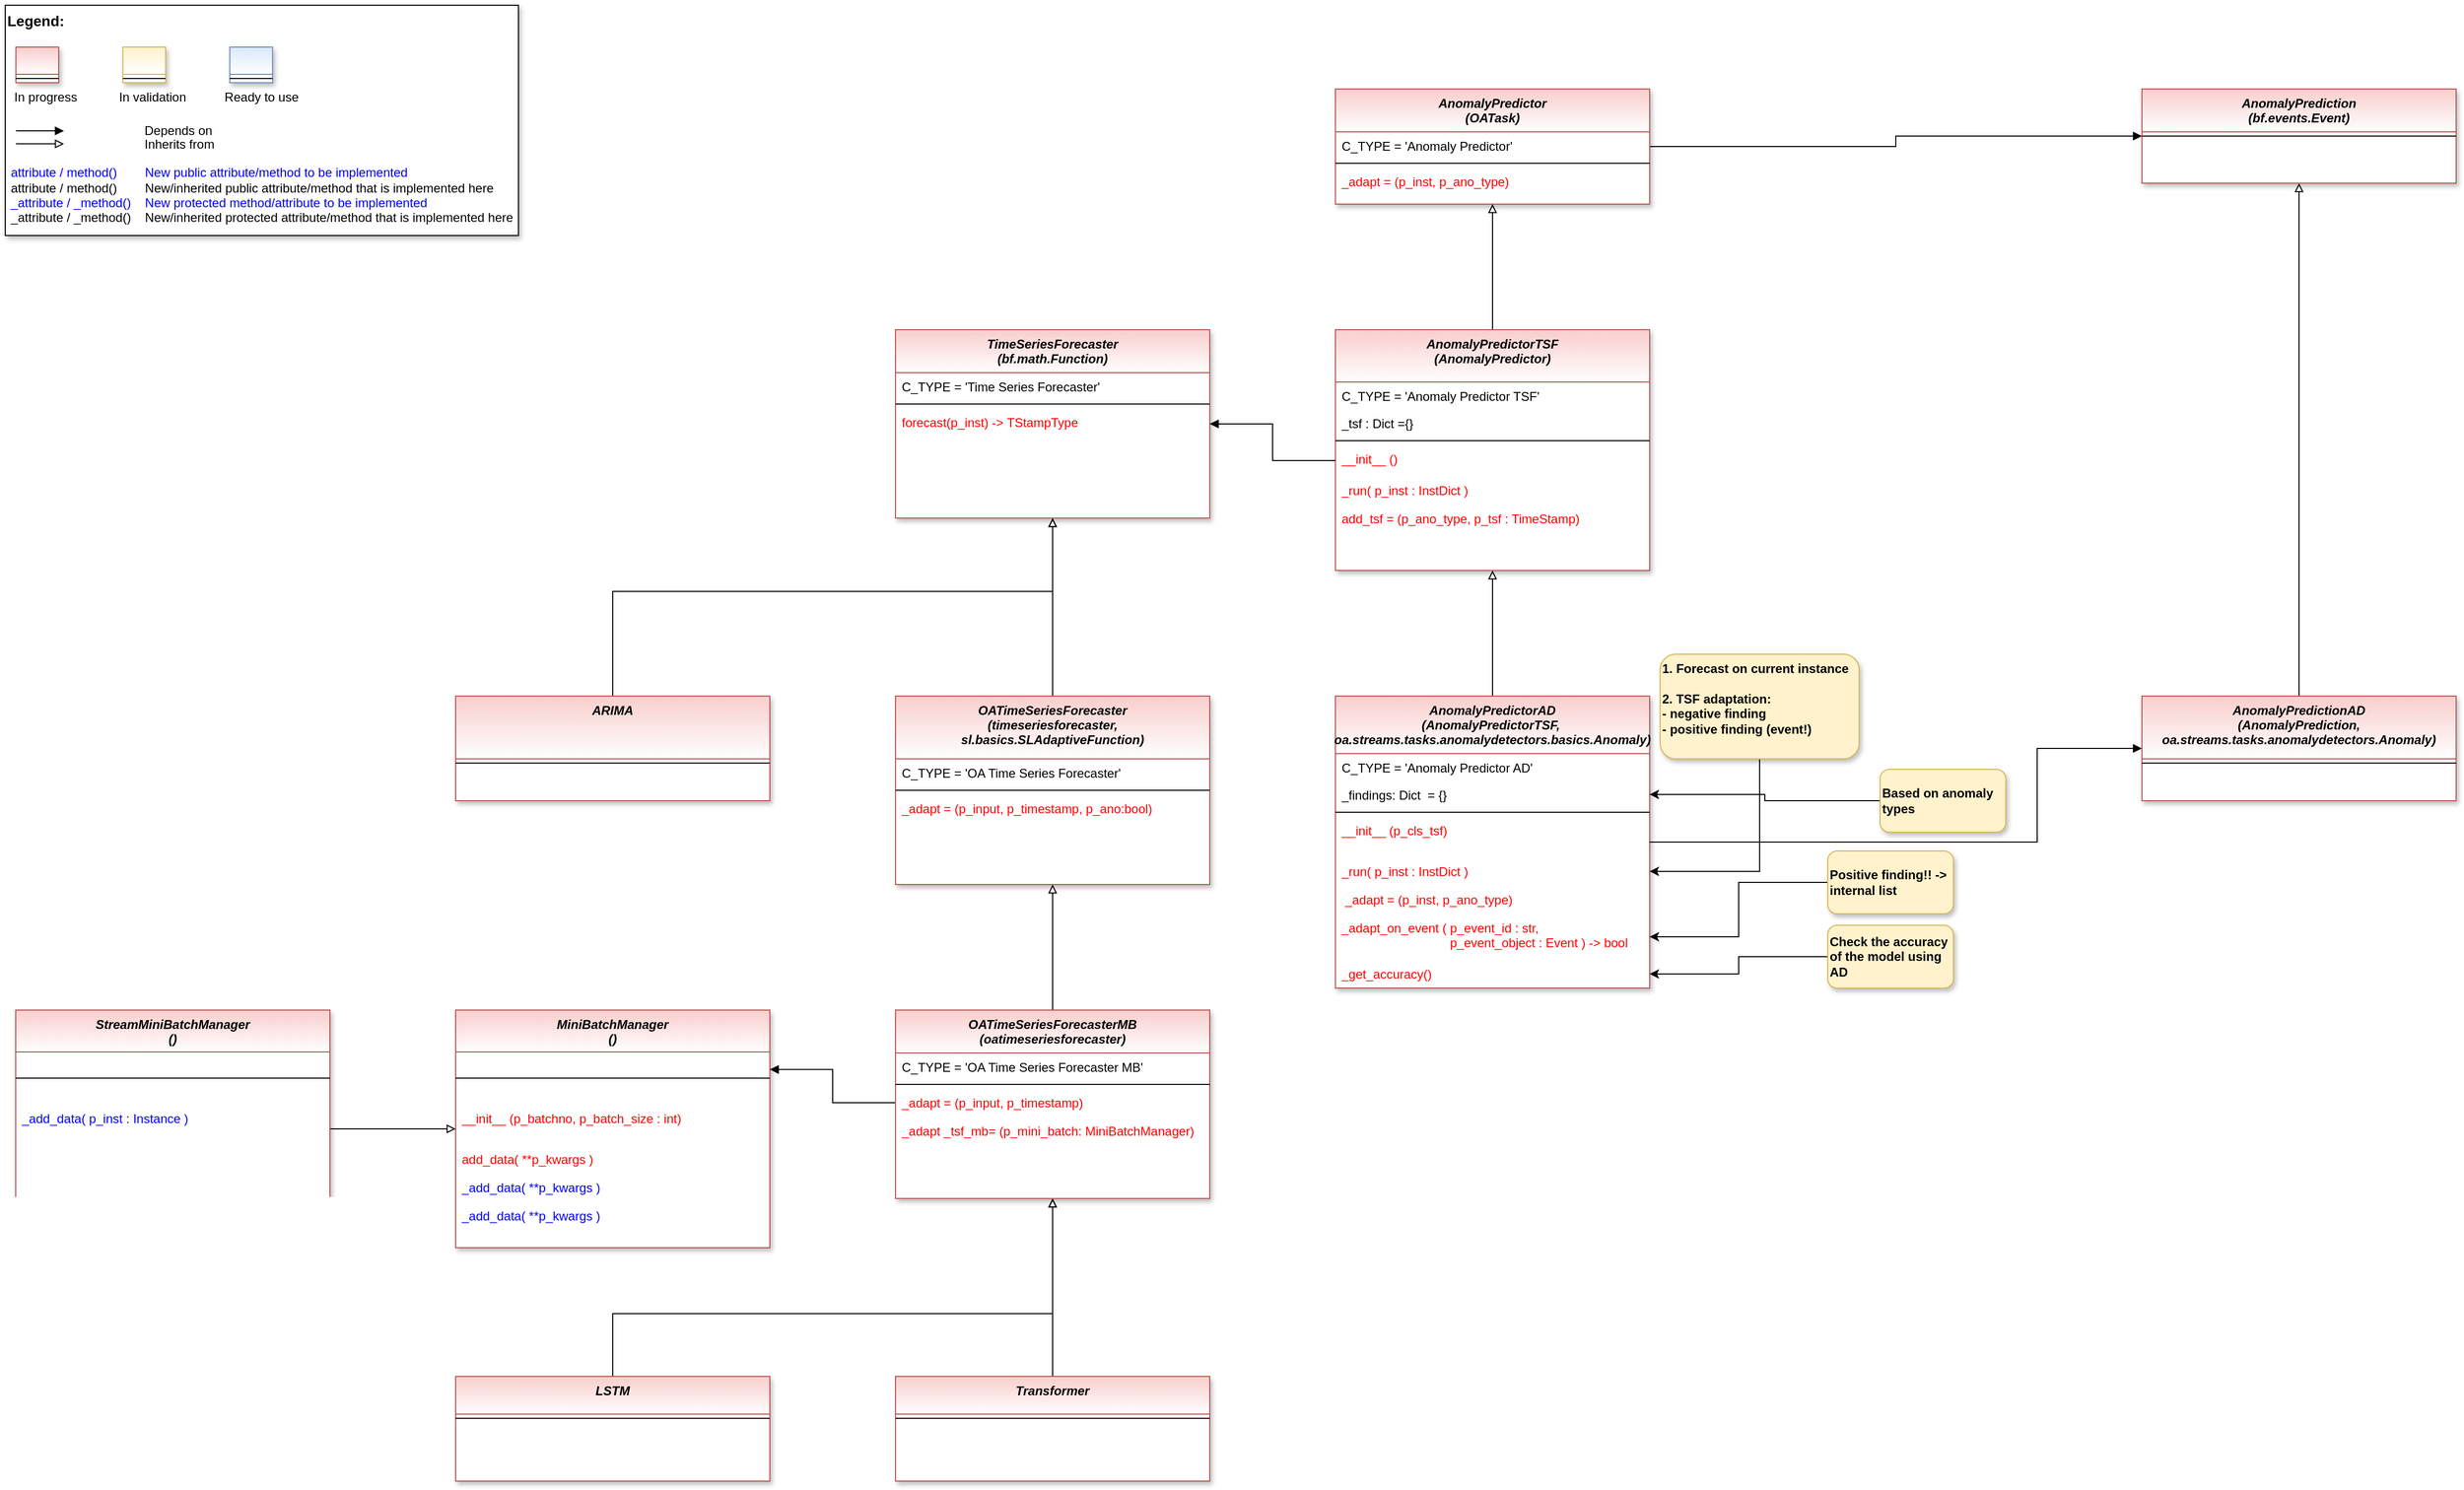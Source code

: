 <mxfile version="20.7.4" type="device" pages="2"><diagram id="C5RBs43oDa-KdzZeNtuy" name="Page-1"><mxGraphModel dx="3046" dy="1301" grid="1" gridSize="10" guides="1" tooltips="1" connect="1" arrows="1" fold="1" page="1" pageScale="1" pageWidth="2336" pageHeight="1654" math="0" shadow="0"><root><mxCell id="WIyWlLk6GJQsqaUBKTNV-0"/><mxCell id="WIyWlLk6GJQsqaUBKTNV-1" parent="WIyWlLk6GJQsqaUBKTNV-0"/><mxCell id="fcJVb3HREh7NScvAmxeq-0" value="" style="group" parent="WIyWlLk6GJQsqaUBKTNV-1" vertex="1" connectable="0"><mxGeometry x="40" y="40" width="490" height="220" as="geometry"/></mxCell><mxCell id="fcJVb3HREh7NScvAmxeq-1" value="&lt;font color=&quot;#000000&quot; size=&quot;1&quot;&gt;&lt;b style=&quot;font-size: 14px&quot;&gt;Legend:&lt;br&gt;&lt;/b&gt;&lt;/font&gt;&lt;br&gt;&lt;br&gt;&lt;br&gt;&lt;font color=&quot;#0000ff&quot; style=&quot;font-size: 6px&quot;&gt;&lt;br&gt;&lt;/font&gt;&lt;span style=&quot;color: rgb(0 , 0 , 0)&quot;&gt;&lt;font style=&quot;font-size: 4px&quot;&gt;&amp;nbsp; &amp;nbsp;&lt;/font&gt;&amp;nbsp;In progress&amp;nbsp; &amp;nbsp; &amp;nbsp; &amp;nbsp; &amp;nbsp; &amp;nbsp; In validation&amp;nbsp; &amp;nbsp; &amp;nbsp; &amp;nbsp; &amp;nbsp; &amp;nbsp;Ready to use&lt;/span&gt;&lt;font color=&quot;#000000&quot;&gt;&amp;nbsp;&lt;br&gt;&lt;/font&gt;&lt;font color=&quot;#0000ff&quot;&gt;&lt;br&gt;&lt;br&gt;&lt;br&gt;&lt;br&gt;&amp;nbsp;attribute / method()&amp;nbsp; &amp;nbsp; &amp;nbsp; &amp;nbsp; New public attribute/method to be implemented&lt;/font&gt;&lt;br&gt;&lt;font color=&quot;#000000&quot;&gt;&amp;nbsp;&lt;/font&gt;&lt;font color=&quot;#000000&quot;&gt;attribute / method()&lt;span&gt; &lt;/span&gt;&amp;nbsp; &amp;nbsp; &amp;nbsp; &amp;nbsp;New/inherited public attribute/method that is implemented here&lt;br&gt;&lt;/font&gt;&lt;font color=&quot;#0000ff&quot;&gt;&amp;nbsp;_attribute /&amp;nbsp;&lt;/font&gt;&lt;font color=&quot;#0000ff&quot;&gt;_method()&amp;nbsp; &amp;nbsp; New protected method/attribute to be implemented&lt;/font&gt;&lt;br&gt;&lt;font color=&quot;#000000&quot;&gt;&amp;nbsp;_attribute / _method()&amp;nbsp; &amp;nbsp; New/inherited protected attribute/method that is implemented here&lt;br&gt;&lt;/font&gt;&lt;font color=&quot;#000000&quot;&gt;&lt;br&gt;&lt;br&gt;&lt;br&gt;&lt;br&gt;&lt;br&gt;&lt;/font&gt;" style="text;html=1;align=left;verticalAlign=top;whiteSpace=wrap;rounded=0;fontColor=#006600;strokeColor=#000000;shadow=1;fillColor=#ffffff;" parent="fcJVb3HREh7NScvAmxeq-0" vertex="1"><mxGeometry width="490.0" height="220" as="geometry"/></mxCell><mxCell id="fcJVb3HREh7NScvAmxeq-2" value="Depends on" style="endArrow=block;html=1;labelPosition=right;verticalLabelPosition=middle;align=left;verticalAlign=middle;endFill=1;fontSize=12;" parent="fcJVb3HREh7NScvAmxeq-0" edge="1"><mxGeometry x="-1623.125" y="-2180" width="51.042" height="50" as="geometry"><mxPoint x="10.208" y="120.003" as="sourcePoint"/><mxPoint x="55.991" y="120.003" as="targetPoint"/><mxPoint x="98" as="offset"/><Array as="points"><mxPoint x="30.625" y="120"/></Array></mxGeometry></mxCell><mxCell id="fcJVb3HREh7NScvAmxeq-3" value="Inherits from" style="endArrow=block;html=1;labelPosition=right;verticalLabelPosition=middle;align=left;verticalAlign=middle;endFill=0;fontSize=12;" parent="fcJVb3HREh7NScvAmxeq-0" edge="1"><mxGeometry x="-1623.125" y="-2180" width="51.042" height="50" as="geometry"><mxPoint x="10.208" y="132.385" as="sourcePoint"/><mxPoint x="55.991" y="132.385" as="targetPoint"/><mxPoint x="98" y="1" as="offset"/></mxGeometry></mxCell><mxCell id="fcJVb3HREh7NScvAmxeq-4" value="" style="swimlane;fontStyle=3;align=center;verticalAlign=top;childLayout=stackLayout;horizontal=1;startSize=26;horizontalStack=0;resizeParent=1;resizeLast=0;collapsible=1;marginBottom=0;rounded=0;shadow=1;strokeWidth=1;fillColor=#f8cecc;strokeColor=#b85450;gradientColor=#ffffff;swimlaneFillColor=#ffffff;" parent="fcJVb3HREh7NScvAmxeq-0" vertex="1"><mxGeometry x="10.208" y="40" width="40.833" height="34" as="geometry"><mxRectangle x="230" y="140" width="160" height="26" as="alternateBounds"/></mxGeometry></mxCell><mxCell id="fcJVb3HREh7NScvAmxeq-5" value="" style="line;html=1;strokeWidth=1;align=left;verticalAlign=middle;spacingTop=-1;spacingLeft=3;spacingRight=3;rotatable=0;labelPosition=right;points=[];portConstraint=eastwest;" parent="fcJVb3HREh7NScvAmxeq-4" vertex="1"><mxGeometry y="26" width="40.833" height="8" as="geometry"/></mxCell><mxCell id="fcJVb3HREh7NScvAmxeq-6" value="" style="swimlane;fontStyle=3;align=center;verticalAlign=top;childLayout=stackLayout;horizontal=1;startSize=26;horizontalStack=0;resizeParent=1;resizeLast=0;collapsible=1;marginBottom=0;rounded=0;shadow=1;strokeWidth=1;fillColor=#fff2cc;strokeColor=#d6b656;gradientColor=#ffffff;swimlaneFillColor=#ffffff;" parent="fcJVb3HREh7NScvAmxeq-0" vertex="1"><mxGeometry x="112.292" y="40" width="40.833" height="34" as="geometry"><mxRectangle x="230" y="140" width="160" height="26" as="alternateBounds"/></mxGeometry></mxCell><mxCell id="fcJVb3HREh7NScvAmxeq-7" value="" style="line;html=1;strokeWidth=1;align=left;verticalAlign=middle;spacingTop=-1;spacingLeft=3;spacingRight=3;rotatable=0;labelPosition=right;points=[];portConstraint=eastwest;" parent="fcJVb3HREh7NScvAmxeq-6" vertex="1"><mxGeometry y="26" width="40.833" height="8" as="geometry"/></mxCell><mxCell id="fcJVb3HREh7NScvAmxeq-8" value="" style="swimlane;fontStyle=3;align=center;verticalAlign=top;childLayout=stackLayout;horizontal=1;startSize=26;horizontalStack=0;resizeParent=1;resizeLast=0;collapsible=1;marginBottom=0;rounded=0;shadow=1;strokeWidth=1;fillColor=#dae8fc;strokeColor=#6c8ebf;gradientColor=#ffffff;swimlaneFillColor=#ffffff;" parent="fcJVb3HREh7NScvAmxeq-0" vertex="1"><mxGeometry x="214.375" y="40" width="40.833" height="34" as="geometry"><mxRectangle x="230" y="140" width="160" height="26" as="alternateBounds"/></mxGeometry></mxCell><mxCell id="fcJVb3HREh7NScvAmxeq-9" value="" style="line;html=1;strokeWidth=1;align=left;verticalAlign=middle;spacingTop=-1;spacingLeft=3;spacingRight=3;rotatable=0;labelPosition=right;points=[];portConstraint=eastwest;" parent="fcJVb3HREh7NScvAmxeq-8" vertex="1"><mxGeometry y="26" width="40.833" height="8" as="geometry"/></mxCell><mxCell id="ZIUZndEpU7p4Lc49u67w-49" style="edgeStyle=orthogonalEdgeStyle;rounded=0;orthogonalLoop=1;jettySize=auto;html=1;endArrow=block;endFill=0;" parent="WIyWlLk6GJQsqaUBKTNV-1" source="4use4ZCXdNiZSNTW99xv-1" target="ZIUZndEpU7p4Lc49u67w-6" edge="1"><mxGeometry relative="1" as="geometry"><mxPoint x="1480" y="660" as="targetPoint"/></mxGeometry></mxCell><mxCell id="4use4ZCXdNiZSNTW99xv-1" value="AnomalyPredictorAD&#10;(AnomalyPredictorTSF, &#10;oa.streams.tasks.anomalydetectors.basics.Anomaly)" style="swimlane;fontStyle=3;align=center;verticalAlign=top;childLayout=stackLayout;horizontal=1;startSize=55;horizontalStack=0;resizeParent=1;resizeLast=0;collapsible=1;marginBottom=0;rounded=0;shadow=1;strokeWidth=1;fillColor=#f8cecc;strokeColor=#b85450;swimlaneFillColor=#ffffff;gradientColor=#FFFFFF;" parent="WIyWlLk6GJQsqaUBKTNV-1" vertex="1"><mxGeometry x="1310" y="700" width="300" height="279" as="geometry"><mxRectangle x="230" y="140" width="160" height="26" as="alternateBounds"/></mxGeometry></mxCell><mxCell id="4use4ZCXdNiZSNTW99xv-2" value="C_TYPE = 'Anomaly Predictor AD'" style="text;align=left;verticalAlign=top;spacingLeft=4;spacingRight=4;overflow=hidden;rotatable=0;points=[[0,0.5],[1,0.5]];portConstraint=eastwest;fontColor=default;" parent="4use4ZCXdNiZSNTW99xv-1" vertex="1"><mxGeometry y="55" width="300" height="26" as="geometry"/></mxCell><mxCell id="xslphndSr-Q95eJ27sOS-6" value="_findings: Dict  = {}" style="text;align=left;verticalAlign=top;spacingLeft=4;spacingRight=4;overflow=hidden;rotatable=0;points=[[0,0.5],[1,0.5]];portConstraint=eastwest;fontColor=#000000;" parent="4use4ZCXdNiZSNTW99xv-1" vertex="1"><mxGeometry y="81" width="300" height="26" as="geometry"/></mxCell><mxCell id="4use4ZCXdNiZSNTW99xv-5" value="" style="line;html=1;strokeWidth=1;align=left;verticalAlign=middle;spacingTop=-1;spacingLeft=3;spacingRight=3;rotatable=0;labelPosition=right;points=[];portConstraint=eastwest;" parent="4use4ZCXdNiZSNTW99xv-1" vertex="1"><mxGeometry y="107" width="300" height="8" as="geometry"/></mxCell><mxCell id="ZIUZndEpU7p4Lc49u67w-51" value="__init__ (p_cls_tsf) " style="text;align=left;verticalAlign=top;spacingLeft=4;spacingRight=4;overflow=hidden;rotatable=0;points=[[0,0.5],[1,0.5]];portConstraint=eastwest;fontColor=#FF0000;" parent="4use4ZCXdNiZSNTW99xv-1" vertex="1"><mxGeometry y="115" width="300" height="39" as="geometry"/></mxCell><mxCell id="BOuUsYwD5_aIinyp1u-E-7" value="_run( p_inst : InstDict )" style="text;align=left;verticalAlign=top;spacingLeft=4;spacingRight=4;overflow=hidden;rotatable=0;points=[[0,0.5],[1,0.5]];portConstraint=eastwest;fontColor=#FF0000;" parent="4use4ZCXdNiZSNTW99xv-1" vertex="1"><mxGeometry y="154" width="300" height="27" as="geometry"/></mxCell><mxCell id="awmaS68VuhmSgR-OvdHd-1" value=" _adapt = (p_inst, p_ano_type)" style="text;align=left;verticalAlign=top;spacingLeft=4;spacingRight=4;overflow=hidden;rotatable=0;points=[[0,0.5],[1,0.5]];portConstraint=eastwest;fontColor=#FF0000;" parent="4use4ZCXdNiZSNTW99xv-1" vertex="1"><mxGeometry y="181" width="300" height="27" as="geometry"/></mxCell><mxCell id="gMNO8MBthjWmqtpiZwQ6-6" value="_adapt_on_event ( p_event_id : str, &#10;                               p_event_object : Event ) -&gt; bool" style="text;align=left;verticalAlign=top;spacingLeft=4;spacingRight=4;overflow=hidden;rotatable=0;points=[[0,0.5],[1,0.5]];portConstraint=eastwest;fontColor=#FF0000;" parent="4use4ZCXdNiZSNTW99xv-1" vertex="1"><mxGeometry y="208" width="300" height="44" as="geometry"/></mxCell><mxCell id="awmaS68VuhmSgR-OvdHd-4" value="_get_accuracy() " style="text;align=left;verticalAlign=top;spacingLeft=4;spacingRight=4;overflow=hidden;rotatable=0;points=[[0,0.5],[1,0.5]];portConstraint=eastwest;fontColor=#FF0000;" parent="4use4ZCXdNiZSNTW99xv-1" vertex="1"><mxGeometry y="252" width="300" height="27" as="geometry"/></mxCell><mxCell id="gMNO8MBthjWmqtpiZwQ6-16" style="edgeStyle=orthogonalEdgeStyle;rounded=0;orthogonalLoop=1;jettySize=auto;html=1;endArrow=block;endFill=1;" parent="WIyWlLk6GJQsqaUBKTNV-1" source="4use4ZCXdNiZSNTW99xv-1" target="gMNO8MBthjWmqtpiZwQ6-13" edge="1"><mxGeometry relative="1" as="geometry"><Array as="points"><mxPoint x="1980" y="840"/><mxPoint x="1980" y="750"/></Array></mxGeometry></mxCell><mxCell id="gMNO8MBthjWmqtpiZwQ6-19" style="edgeStyle=orthogonalEdgeStyle;rounded=0;orthogonalLoop=1;jettySize=auto;html=1;endArrow=block;endFill=1;" parent="WIyWlLk6GJQsqaUBKTNV-1" source="gMNO8MBthjWmqtpiZwQ6-7" target="gMNO8MBthjWmqtpiZwQ6-17" edge="1"><mxGeometry relative="1" as="geometry"/></mxCell><mxCell id="gMNO8MBthjWmqtpiZwQ6-7" value="AnomalyPredictor&#10;(OATask)" style="swimlane;fontStyle=3;align=center;verticalAlign=top;childLayout=stackLayout;horizontal=1;startSize=41;horizontalStack=0;resizeParent=1;resizeLast=0;collapsible=1;marginBottom=0;rounded=0;shadow=1;strokeWidth=1;fillColor=#f8cecc;strokeColor=#b85450;swimlaneFillColor=#ffffff;gradientColor=#FFFFFF;" parent="WIyWlLk6GJQsqaUBKTNV-1" vertex="1"><mxGeometry x="1310" y="120" width="300" height="110" as="geometry"><mxRectangle x="230" y="140" width="160" height="26" as="alternateBounds"/></mxGeometry></mxCell><mxCell id="gMNO8MBthjWmqtpiZwQ6-8" value="C_TYPE = 'Anomaly Predictor'" style="text;align=left;verticalAlign=top;spacingLeft=4;spacingRight=4;overflow=hidden;rotatable=0;points=[[0,0.5],[1,0.5]];portConstraint=eastwest;fontColor=default;" parent="gMNO8MBthjWmqtpiZwQ6-7" vertex="1"><mxGeometry y="41" width="300" height="26" as="geometry"/></mxCell><mxCell id="gMNO8MBthjWmqtpiZwQ6-9" value="" style="line;html=1;strokeWidth=1;align=left;verticalAlign=middle;spacingTop=-1;spacingLeft=3;spacingRight=3;rotatable=0;labelPosition=right;points=[];portConstraint=eastwest;" parent="gMNO8MBthjWmqtpiZwQ6-7" vertex="1"><mxGeometry y="67" width="300" height="8" as="geometry"/></mxCell><mxCell id="awmaS68VuhmSgR-OvdHd-2" value="_adapt = (p_inst, p_ano_type)" style="text;align=left;verticalAlign=top;spacingLeft=4;spacingRight=4;overflow=hidden;rotatable=0;points=[[0,0.5],[1,0.5]];portConstraint=eastwest;fontColor=#FF0000;" parent="gMNO8MBthjWmqtpiZwQ6-7" vertex="1"><mxGeometry y="75" width="300" height="27" as="geometry"/></mxCell><mxCell id="qCmfXoBz5xTRKN7_O9pA-1" style="edgeStyle=orthogonalEdgeStyle;rounded=0;orthogonalLoop=1;jettySize=auto;html=1;endArrow=block;endFill=0;" edge="1" parent="WIyWlLk6GJQsqaUBKTNV-1" source="gMNO8MBthjWmqtpiZwQ6-13" target="gMNO8MBthjWmqtpiZwQ6-17"><mxGeometry relative="1" as="geometry"/></mxCell><mxCell id="gMNO8MBthjWmqtpiZwQ6-13" value="AnomalyPredictionAD&#10;(AnomalyPrediction,&#10;oa.streams.tasks.anomalydetectors.Anomaly)" style="swimlane;fontStyle=3;align=center;verticalAlign=top;childLayout=stackLayout;horizontal=1;startSize=60;horizontalStack=0;resizeParent=1;resizeLast=0;collapsible=1;marginBottom=0;rounded=0;shadow=1;strokeWidth=1;fillColor=#f8cecc;strokeColor=#b85450;swimlaneFillColor=#ffffff;gradientColor=#FFFFFF;" parent="WIyWlLk6GJQsqaUBKTNV-1" vertex="1"><mxGeometry x="2080" y="700" width="300" height="100" as="geometry"><mxRectangle x="230" y="140" width="160" height="26" as="alternateBounds"/></mxGeometry></mxCell><mxCell id="gMNO8MBthjWmqtpiZwQ6-15" value="" style="line;html=1;strokeWidth=1;align=left;verticalAlign=middle;spacingTop=-1;spacingLeft=3;spacingRight=3;rotatable=0;labelPosition=right;points=[];portConstraint=eastwest;" parent="gMNO8MBthjWmqtpiZwQ6-13" vertex="1"><mxGeometry y="60" width="300" height="8" as="geometry"/></mxCell><mxCell id="gMNO8MBthjWmqtpiZwQ6-17" value="AnomalyPrediction&#10;(bf.events.Event)" style="swimlane;fontStyle=3;align=center;verticalAlign=top;childLayout=stackLayout;horizontal=1;startSize=41;horizontalStack=0;resizeParent=1;resizeLast=0;collapsible=1;marginBottom=0;rounded=0;shadow=1;strokeWidth=1;fillColor=#f8cecc;strokeColor=#b85450;swimlaneFillColor=#ffffff;gradientColor=#FFFFFF;" parent="WIyWlLk6GJQsqaUBKTNV-1" vertex="1"><mxGeometry x="2080" y="120" width="300" height="90" as="geometry"><mxRectangle x="230" y="140" width="160" height="26" as="alternateBounds"/></mxGeometry></mxCell><mxCell id="gMNO8MBthjWmqtpiZwQ6-18" value="" style="line;html=1;strokeWidth=1;align=left;verticalAlign=middle;spacingTop=-1;spacingLeft=3;spacingRight=3;rotatable=0;labelPosition=right;points=[];portConstraint=eastwest;" parent="gMNO8MBthjWmqtpiZwQ6-17" vertex="1"><mxGeometry y="41" width="300" height="8" as="geometry"/></mxCell><mxCell id="ZIUZndEpU7p4Lc49u67w-43" style="edgeStyle=orthogonalEdgeStyle;rounded=0;orthogonalLoop=1;jettySize=auto;html=1;entryX=0.5;entryY=1;entryDx=0;entryDy=0;endArrow=block;endFill=0;" parent="WIyWlLk6GJQsqaUBKTNV-1" source="RKUEfMr0BAa6l8_xxbKX-1" target="ZIUZndEpU7p4Lc49u67w-33" edge="1"><mxGeometry relative="1" as="geometry"><Array as="points"><mxPoint x="620" y="1290"/><mxPoint x="1040" y="1290"/></Array></mxGeometry></mxCell><mxCell id="RKUEfMr0BAa6l8_xxbKX-1" value="LSTM" style="swimlane;fontStyle=3;align=center;verticalAlign=top;childLayout=stackLayout;horizontal=1;startSize=36;horizontalStack=0;resizeParent=1;resizeLast=0;collapsible=1;marginBottom=0;rounded=0;shadow=1;strokeWidth=1;fillColor=#f8cecc;strokeColor=#b85450;swimlaneFillColor=#ffffff;gradientColor=#FFFFFF;" parent="WIyWlLk6GJQsqaUBKTNV-1" vertex="1"><mxGeometry x="470" y="1350" width="300" height="100" as="geometry"><mxRectangle x="230" y="140" width="160" height="26" as="alternateBounds"/></mxGeometry></mxCell><mxCell id="RKUEfMr0BAa6l8_xxbKX-2" value="" style="line;html=1;strokeWidth=1;align=left;verticalAlign=middle;spacingTop=-1;spacingLeft=3;spacingRight=3;rotatable=0;labelPosition=right;points=[];portConstraint=eastwest;" parent="RKUEfMr0BAa6l8_xxbKX-1" vertex="1"><mxGeometry y="36" width="300" height="8" as="geometry"/></mxCell><mxCell id="qCmfXoBz5xTRKN7_O9pA-0" style="edgeStyle=orthogonalEdgeStyle;rounded=0;orthogonalLoop=1;jettySize=auto;html=1;endArrow=block;endFill=0;" edge="1" parent="WIyWlLk6GJQsqaUBKTNV-1" source="RKUEfMr0BAa6l8_xxbKX-3" target="ZIUZndEpU7p4Lc49u67w-33"><mxGeometry relative="1" as="geometry"/></mxCell><mxCell id="RKUEfMr0BAa6l8_xxbKX-3" value="Transformer" style="swimlane;fontStyle=3;align=center;verticalAlign=top;childLayout=stackLayout;horizontal=1;startSize=36;horizontalStack=0;resizeParent=1;resizeLast=0;collapsible=1;marginBottom=0;rounded=0;shadow=1;strokeWidth=1;fillColor=#f8cecc;strokeColor=#b85450;swimlaneFillColor=#ffffff;gradientColor=#FFFFFF;" parent="WIyWlLk6GJQsqaUBKTNV-1" vertex="1"><mxGeometry x="890" y="1350" width="300" height="100" as="geometry"><mxRectangle x="230" y="140" width="160" height="26" as="alternateBounds"/></mxGeometry></mxCell><mxCell id="RKUEfMr0BAa6l8_xxbKX-4" value="" style="line;html=1;strokeWidth=1;align=left;verticalAlign=middle;spacingTop=-1;spacingLeft=3;spacingRight=3;rotatable=0;labelPosition=right;points=[];portConstraint=eastwest;" parent="RKUEfMr0BAa6l8_xxbKX-3" vertex="1"><mxGeometry y="36" width="300" height="8" as="geometry"/></mxCell><mxCell id="ZIUZndEpU7p4Lc49u67w-1" value="MiniBatchManager&#10;()" style="swimlane;fontStyle=3;align=center;verticalAlign=top;childLayout=stackLayout;horizontal=1;startSize=40;horizontalStack=0;resizeParent=1;resizeLast=0;collapsible=1;marginBottom=0;rounded=0;shadow=1;strokeWidth=1;fillColor=#f8cecc;strokeColor=#b85450;swimlaneFillColor=#ffffff;gradientColor=#FFFFFF;" parent="WIyWlLk6GJQsqaUBKTNV-1" vertex="1"><mxGeometry x="470" y="1000" width="300" height="227" as="geometry"><mxRectangle x="230" y="140" width="160" height="26" as="alternateBounds"/></mxGeometry></mxCell><mxCell id="ZIUZndEpU7p4Lc49u67w-2" value="" style="line;html=1;strokeWidth=1;align=left;verticalAlign=middle;spacingTop=-1;spacingLeft=3;spacingRight=3;rotatable=0;labelPosition=right;points=[];portConstraint=eastwest;" parent="ZIUZndEpU7p4Lc49u67w-1" vertex="1"><mxGeometry y="40" width="300" height="50" as="geometry"/></mxCell><mxCell id="BOuUsYwD5_aIinyp1u-E-0" value="__init__ (p_batchno, p_batch_size : int) " style="text;align=left;verticalAlign=top;spacingLeft=4;spacingRight=4;overflow=hidden;rotatable=0;points=[[0,0.5],[1,0.5]];portConstraint=eastwest;fontColor=#FF0000;" parent="ZIUZndEpU7p4Lc49u67w-1" vertex="1"><mxGeometry y="90" width="300" height="39" as="geometry"/></mxCell><mxCell id="BOuUsYwD5_aIinyp1u-E-1" value="add_data( **p_kwargs )" style="text;align=left;verticalAlign=top;spacingLeft=4;spacingRight=4;overflow=hidden;rotatable=0;points=[[0,0.5],[1,0.5]];portConstraint=eastwest;fontColor=#FF0000;" parent="ZIUZndEpU7p4Lc49u67w-1" vertex="1"><mxGeometry y="129" width="300" height="27" as="geometry"/></mxCell><mxCell id="BOuUsYwD5_aIinyp1u-E-9" value="_add_data( **p_kwargs )" style="text;align=left;verticalAlign=top;spacingLeft=4;spacingRight=4;overflow=hidden;rotatable=0;points=[[0,0.5],[1,0.5]];portConstraint=eastwest;fontColor=#0000FF;" parent="ZIUZndEpU7p4Lc49u67w-1" vertex="1"><mxGeometry y="156" width="300" height="27" as="geometry"/></mxCell><mxCell id="2P2Lj8wYFrhvuFpq3JCm-0" value="_add_data( **p_kwargs )" style="text;align=left;verticalAlign=top;spacingLeft=4;spacingRight=4;overflow=hidden;rotatable=0;points=[[0,0.5],[1,0.5]];portConstraint=eastwest;fontColor=#0000FF;" parent="ZIUZndEpU7p4Lc49u67w-1" vertex="1"><mxGeometry y="183" width="300" height="27" as="geometry"/></mxCell><mxCell id="ZIUZndEpU7p4Lc49u67w-31" style="edgeStyle=orthogonalEdgeStyle;rounded=0;orthogonalLoop=1;jettySize=auto;html=1;exitX=0.5;exitY=0;exitDx=0;exitDy=0;endArrow=block;endFill=0;" parent="WIyWlLk6GJQsqaUBKTNV-1" source="ZIUZndEpU7p4Lc49u67w-6" target="gMNO8MBthjWmqtpiZwQ6-7" edge="1"><mxGeometry relative="1" as="geometry"/></mxCell><mxCell id="ZIUZndEpU7p4Lc49u67w-6" value="AnomalyPredictorTSF&#10;(AnomalyPredictor)" style="swimlane;fontStyle=3;align=center;verticalAlign=top;childLayout=stackLayout;horizontal=1;startSize=50;horizontalStack=0;resizeParent=1;resizeLast=0;collapsible=1;marginBottom=0;rounded=0;shadow=1;strokeWidth=1;fillColor=#f8cecc;strokeColor=#b85450;swimlaneFillColor=#ffffff;gradientColor=#FFFFFF;" parent="WIyWlLk6GJQsqaUBKTNV-1" vertex="1"><mxGeometry x="1310" y="350" width="300" height="230" as="geometry"><mxRectangle x="230" y="140" width="160" height="26" as="alternateBounds"/></mxGeometry></mxCell><mxCell id="BOuUsYwD5_aIinyp1u-E-3" value="C_TYPE = 'Anomaly Predictor TSF'" style="text;align=left;verticalAlign=top;spacingLeft=4;spacingRight=4;overflow=hidden;rotatable=0;points=[[0,0.5],[1,0.5]];portConstraint=eastwest;fontColor=default;" parent="ZIUZndEpU7p4Lc49u67w-6" vertex="1"><mxGeometry y="50" width="300" height="26" as="geometry"/></mxCell><mxCell id="ZIUZndEpU7p4Lc49u67w-7" value="_tsf : Dict ={}" style="text;align=left;verticalAlign=top;spacingLeft=4;spacingRight=4;overflow=hidden;rotatable=0;points=[[0,0.5],[1,0.5]];portConstraint=eastwest;fontColor=default;" parent="ZIUZndEpU7p4Lc49u67w-6" vertex="1"><mxGeometry y="76" width="300" height="26" as="geometry"/></mxCell><mxCell id="ZIUZndEpU7p4Lc49u67w-8" value="" style="line;html=1;strokeWidth=1;align=left;verticalAlign=middle;spacingTop=-1;spacingLeft=3;spacingRight=3;rotatable=0;labelPosition=right;points=[];portConstraint=eastwest;" parent="ZIUZndEpU7p4Lc49u67w-6" vertex="1"><mxGeometry y="102" width="300" height="8" as="geometry"/></mxCell><mxCell id="ZIUZndEpU7p4Lc49u67w-16" value="__init__ () " style="text;align=left;verticalAlign=top;spacingLeft=4;spacingRight=4;overflow=hidden;rotatable=0;points=[[0,0.5],[1,0.5]];portConstraint=eastwest;fontColor=#FF0000;" parent="ZIUZndEpU7p4Lc49u67w-6" vertex="1"><mxGeometry y="110" width="300" height="30" as="geometry"/></mxCell><mxCell id="xslphndSr-Q95eJ27sOS-8" value="_run( p_inst : InstDict )" style="text;align=left;verticalAlign=top;spacingLeft=4;spacingRight=4;overflow=hidden;rotatable=0;points=[[0,0.5],[1,0.5]];portConstraint=eastwest;fontColor=#FF0000;" parent="ZIUZndEpU7p4Lc49u67w-6" vertex="1"><mxGeometry y="140" width="300" height="27" as="geometry"/></mxCell><mxCell id="xslphndSr-Q95eJ27sOS-7" value="add_tsf = (p_ano_type, p_tsf : TimeStamp) " style="text;align=left;verticalAlign=top;spacingLeft=4;spacingRight=4;overflow=hidden;rotatable=0;points=[[0,0.5],[1,0.5]];portConstraint=eastwest;fontColor=#FF0000;" parent="ZIUZndEpU7p4Lc49u67w-6" vertex="1"><mxGeometry y="167" width="300" height="27" as="geometry"/></mxCell><mxCell id="ZIUZndEpU7p4Lc49u67w-17" value="TimeSeriesForecaster&#10;(bf.math.Function)" style="swimlane;fontStyle=3;align=center;verticalAlign=top;childLayout=stackLayout;horizontal=1;startSize=41;horizontalStack=0;resizeParent=1;resizeLast=0;collapsible=1;marginBottom=0;rounded=0;shadow=1;strokeWidth=1;fillColor=#f8cecc;strokeColor=#b85450;swimlaneFillColor=#ffffff;gradientColor=#FFFFFF;" parent="WIyWlLk6GJQsqaUBKTNV-1" vertex="1"><mxGeometry x="890" y="350" width="300" height="180" as="geometry"><mxRectangle x="230" y="140" width="160" height="26" as="alternateBounds"/></mxGeometry></mxCell><mxCell id="ZIUZndEpU7p4Lc49u67w-18" value="C_TYPE = 'Time Series Forecaster'" style="text;align=left;verticalAlign=top;spacingLeft=4;spacingRight=4;overflow=hidden;rotatable=0;points=[[0,0.5],[1,0.5]];portConstraint=eastwest;fontColor=default;" parent="ZIUZndEpU7p4Lc49u67w-17" vertex="1"><mxGeometry y="41" width="300" height="26" as="geometry"/></mxCell><mxCell id="ZIUZndEpU7p4Lc49u67w-19" value="" style="line;html=1;strokeWidth=1;align=left;verticalAlign=middle;spacingTop=-1;spacingLeft=3;spacingRight=3;rotatable=0;labelPosition=right;points=[];portConstraint=eastwest;" parent="ZIUZndEpU7p4Lc49u67w-17" vertex="1"><mxGeometry y="67" width="300" height="8" as="geometry"/></mxCell><mxCell id="awmaS68VuhmSgR-OvdHd-3" value="forecast(p_inst) -&gt; TStampType" style="text;align=left;verticalAlign=top;spacingLeft=4;spacingRight=4;overflow=hidden;rotatable=0;points=[[0,0.5],[1,0.5]];portConstraint=eastwest;fontColor=#FF0000;" parent="ZIUZndEpU7p4Lc49u67w-17" vertex="1"><mxGeometry y="75" width="300" height="27" as="geometry"/></mxCell><mxCell id="ZIUZndEpU7p4Lc49u67w-27" style="edgeStyle=orthogonalEdgeStyle;rounded=0;orthogonalLoop=1;jettySize=auto;html=1;entryX=0.5;entryY=1;entryDx=0;entryDy=0;endArrow=block;endFill=0;" parent="WIyWlLk6GJQsqaUBKTNV-1" source="ZIUZndEpU7p4Lc49u67w-23" target="ZIUZndEpU7p4Lc49u67w-17" edge="1"><mxGeometry relative="1" as="geometry"/></mxCell><mxCell id="ZIUZndEpU7p4Lc49u67w-23" value="OATimeSeriesForecaster&#10;(timeseriesforecaster,&#10;sl.basics.SLAdaptiveFunction)" style="swimlane;fontStyle=3;align=center;verticalAlign=top;childLayout=stackLayout;horizontal=1;startSize=60;horizontalStack=0;resizeParent=1;resizeLast=0;collapsible=1;marginBottom=0;rounded=0;shadow=1;strokeWidth=1;fillColor=#f8cecc;strokeColor=#b85450;swimlaneFillColor=#ffffff;gradientColor=#FFFFFF;" parent="WIyWlLk6GJQsqaUBKTNV-1" vertex="1"><mxGeometry x="890" y="700" width="300" height="180" as="geometry"><mxRectangle x="230" y="140" width="160" height="26" as="alternateBounds"/></mxGeometry></mxCell><mxCell id="ZIUZndEpU7p4Lc49u67w-24" value="C_TYPE = 'OA Time Series Forecaster'" style="text;align=left;verticalAlign=top;spacingLeft=4;spacingRight=4;overflow=hidden;rotatable=0;points=[[0,0.5],[1,0.5]];portConstraint=eastwest;fontColor=default;" parent="ZIUZndEpU7p4Lc49u67w-23" vertex="1"><mxGeometry y="60" width="300" height="26" as="geometry"/></mxCell><mxCell id="ZIUZndEpU7p4Lc49u67w-25" value="" style="line;html=1;strokeWidth=1;align=left;verticalAlign=middle;spacingTop=-1;spacingLeft=3;spacingRight=3;rotatable=0;labelPosition=right;points=[];portConstraint=eastwest;" parent="ZIUZndEpU7p4Lc49u67w-23" vertex="1"><mxGeometry y="86" width="300" height="8" as="geometry"/></mxCell><mxCell id="bgcYZUb2sDq4OZPgzW3A-0" value="_adapt = (p_input, p_timestamp, p_ano:bool)" style="text;align=left;verticalAlign=top;spacingLeft=4;spacingRight=4;overflow=hidden;rotatable=0;points=[[0,0.5],[1,0.5]];portConstraint=eastwest;fontColor=#FF0000;" parent="ZIUZndEpU7p4Lc49u67w-23" vertex="1"><mxGeometry y="94" width="300" height="27" as="geometry"/></mxCell><mxCell id="ZIUZndEpU7p4Lc49u67w-29" style="edgeStyle=orthogonalEdgeStyle;rounded=0;orthogonalLoop=1;jettySize=auto;html=1;entryX=1;entryY=0.5;entryDx=0;entryDy=0;endArrow=block;endFill=1;" parent="WIyWlLk6GJQsqaUBKTNV-1" source="ZIUZndEpU7p4Lc49u67w-16" target="ZIUZndEpU7p4Lc49u67w-17" edge="1"><mxGeometry relative="1" as="geometry"/></mxCell><mxCell id="ZIUZndEpU7p4Lc49u67w-37" style="edgeStyle=orthogonalEdgeStyle;rounded=0;orthogonalLoop=1;jettySize=auto;html=1;entryX=0.5;entryY=1;entryDx=0;entryDy=0;endArrow=block;endFill=0;" parent="WIyWlLk6GJQsqaUBKTNV-1" source="ZIUZndEpU7p4Lc49u67w-33" target="ZIUZndEpU7p4Lc49u67w-23" edge="1"><mxGeometry relative="1" as="geometry"/></mxCell><mxCell id="ZIUZndEpU7p4Lc49u67w-38" style="edgeStyle=orthogonalEdgeStyle;rounded=0;orthogonalLoop=1;jettySize=auto;html=1;exitX=0;exitY=0.5;exitDx=0;exitDy=0;entryX=1;entryY=0.25;entryDx=0;entryDy=0;endArrow=block;endFill=1;" parent="WIyWlLk6GJQsqaUBKTNV-1" source="bgcYZUb2sDq4OZPgzW3A-1" target="ZIUZndEpU7p4Lc49u67w-1" edge="1"><mxGeometry relative="1" as="geometry"/></mxCell><mxCell id="ZIUZndEpU7p4Lc49u67w-33" value="OATimeSeriesForecasterMB&#10;(oatimeseriesforecaster)" style="swimlane;fontStyle=3;align=center;verticalAlign=top;childLayout=stackLayout;horizontal=1;startSize=41;horizontalStack=0;resizeParent=1;resizeLast=0;collapsible=1;marginBottom=0;rounded=0;shadow=1;strokeWidth=1;fillColor=#f8cecc;strokeColor=#b85450;swimlaneFillColor=#ffffff;gradientColor=#FFFFFF;" parent="WIyWlLk6GJQsqaUBKTNV-1" vertex="1"><mxGeometry x="890" y="1000" width="300" height="180" as="geometry"><mxRectangle x="230" y="140" width="160" height="26" as="alternateBounds"/></mxGeometry></mxCell><mxCell id="ZIUZndEpU7p4Lc49u67w-34" value="C_TYPE = 'OA Time Series Forecaster MB'" style="text;align=left;verticalAlign=top;spacingLeft=4;spacingRight=4;overflow=hidden;rotatable=0;points=[[0,0.5],[1,0.5]];portConstraint=eastwest;fontColor=default;" parent="ZIUZndEpU7p4Lc49u67w-33" vertex="1"><mxGeometry y="41" width="300" height="26" as="geometry"/></mxCell><mxCell id="ZIUZndEpU7p4Lc49u67w-35" value="" style="line;html=1;strokeWidth=1;align=left;verticalAlign=middle;spacingTop=-1;spacingLeft=3;spacingRight=3;rotatable=0;labelPosition=right;points=[];portConstraint=eastwest;" parent="ZIUZndEpU7p4Lc49u67w-33" vertex="1"><mxGeometry y="67" width="300" height="8" as="geometry"/></mxCell><mxCell id="bgcYZUb2sDq4OZPgzW3A-1" value="_adapt = (p_input, p_timestamp)" style="text;align=left;verticalAlign=top;spacingLeft=4;spacingRight=4;overflow=hidden;rotatable=0;points=[[0,0.5],[1,0.5]];portConstraint=eastwest;fontColor=#FF0000;" parent="ZIUZndEpU7p4Lc49u67w-33" vertex="1"><mxGeometry y="75" width="300" height="27" as="geometry"/></mxCell><mxCell id="bgcYZUb2sDq4OZPgzW3A-2" value="_adapt _tsf_mb= (p_mini_batch: MiniBatchManager)" style="text;align=left;verticalAlign=top;spacingLeft=4;spacingRight=4;overflow=hidden;rotatable=0;points=[[0,0.5],[1,0.5]];portConstraint=eastwest;fontColor=#FF0000;" parent="ZIUZndEpU7p4Lc49u67w-33" vertex="1"><mxGeometry y="102" width="300" height="27" as="geometry"/></mxCell><mxCell id="ZIUZndEpU7p4Lc49u67w-46" style="edgeStyle=orthogonalEdgeStyle;rounded=0;orthogonalLoop=1;jettySize=auto;html=1;entryX=0.5;entryY=1;entryDx=0;entryDy=0;endArrow=block;endFill=0;" parent="WIyWlLk6GJQsqaUBKTNV-1" source="ZIUZndEpU7p4Lc49u67w-44" target="ZIUZndEpU7p4Lc49u67w-17" edge="1"><mxGeometry relative="1" as="geometry"><Array as="points"><mxPoint x="620" y="600"/><mxPoint x="1040" y="600"/></Array></mxGeometry></mxCell><mxCell id="ZIUZndEpU7p4Lc49u67w-44" value="ARIMA" style="swimlane;fontStyle=3;align=center;verticalAlign=top;childLayout=stackLayout;horizontal=1;startSize=60;horizontalStack=0;resizeParent=1;resizeLast=0;collapsible=1;marginBottom=0;rounded=0;shadow=1;strokeWidth=1;fillColor=#f8cecc;strokeColor=#b85450;swimlaneFillColor=#ffffff;gradientColor=#FFFFFF;" parent="WIyWlLk6GJQsqaUBKTNV-1" vertex="1"><mxGeometry x="470" y="700" width="300" height="100" as="geometry"><mxRectangle x="230" y="140" width="160" height="26" as="alternateBounds"/></mxGeometry></mxCell><mxCell id="ZIUZndEpU7p4Lc49u67w-45" value="" style="line;html=1;strokeWidth=1;align=left;verticalAlign=middle;spacingTop=-1;spacingLeft=3;spacingRight=3;rotatable=0;labelPosition=right;points=[];portConstraint=eastwest;" parent="ZIUZndEpU7p4Lc49u67w-44" vertex="1"><mxGeometry y="60" width="300" height="8" as="geometry"/></mxCell><mxCell id="BOuUsYwD5_aIinyp1u-E-8" style="edgeStyle=orthogonalEdgeStyle;rounded=0;orthogonalLoop=1;jettySize=auto;html=1;" parent="WIyWlLk6GJQsqaUBKTNV-1" source="BOuUsYwD5_aIinyp1u-E-4" target="BOuUsYwD5_aIinyp1u-E-7" edge="1"><mxGeometry relative="1" as="geometry"/></mxCell><mxCell id="BOuUsYwD5_aIinyp1u-E-4" value="1. Forecast on current instance&lt;div&gt;&lt;br&gt;&lt;/div&gt;&lt;div&gt;2. TSF adaptation:&lt;/div&gt;&lt;div&gt;- negative finding&lt;/div&gt;&lt;div&gt;- positive finding (event!)&lt;/div&gt;" style="rounded=1;whiteSpace=wrap;html=1;fillColor=#fff2cc;strokeColor=#d6b656;shadow=1;fontStyle=1;align=left;verticalAlign=top;" parent="WIyWlLk6GJQsqaUBKTNV-1" vertex="1"><mxGeometry x="1620" y="660" width="190" height="100" as="geometry"/></mxCell><mxCell id="BOuUsYwD5_aIinyp1u-E-6" style="edgeStyle=orthogonalEdgeStyle;rounded=0;orthogonalLoop=1;jettySize=auto;html=1;" parent="WIyWlLk6GJQsqaUBKTNV-1" source="BOuUsYwD5_aIinyp1u-E-5" target="gMNO8MBthjWmqtpiZwQ6-6" edge="1"><mxGeometry relative="1" as="geometry"/></mxCell><mxCell id="BOuUsYwD5_aIinyp1u-E-5" value="Positive finding!! -&amp;gt; internal list" style="rounded=1;whiteSpace=wrap;html=1;fillColor=#fff2cc;strokeColor=#d6b656;shadow=1;fontStyle=1;align=left;" parent="WIyWlLk6GJQsqaUBKTNV-1" vertex="1"><mxGeometry x="1780" y="848" width="120" height="60" as="geometry"/></mxCell><mxCell id="BOuUsYwD5_aIinyp1u-E-15" style="edgeStyle=orthogonalEdgeStyle;rounded=0;orthogonalLoop=1;jettySize=auto;html=1;endArrow=block;endFill=0;" parent="WIyWlLk6GJQsqaUBKTNV-1" source="BOuUsYwD5_aIinyp1u-E-10" target="ZIUZndEpU7p4Lc49u67w-1" edge="1"><mxGeometry relative="1" as="geometry"/></mxCell><mxCell id="BOuUsYwD5_aIinyp1u-E-10" value="StreamMiniBatchManager&#10;()" style="swimlane;fontStyle=3;align=center;verticalAlign=top;childLayout=stackLayout;horizontal=1;startSize=40;horizontalStack=0;resizeParent=1;resizeLast=0;collapsible=1;marginBottom=0;rounded=0;shadow=1;strokeWidth=1;fillColor=#f8cecc;strokeColor=#b85450;swimlaneFillColor=#ffffff;gradientColor=#FFFFFF;" parent="WIyWlLk6GJQsqaUBKTNV-1" vertex="1"><mxGeometry x="50" y="1000" width="300" height="227" as="geometry"><mxRectangle x="230" y="140" width="160" height="26" as="alternateBounds"/></mxGeometry></mxCell><mxCell id="BOuUsYwD5_aIinyp1u-E-11" value="" style="line;html=1;strokeWidth=1;align=left;verticalAlign=middle;spacingTop=-1;spacingLeft=3;spacingRight=3;rotatable=0;labelPosition=right;points=[];portConstraint=eastwest;" parent="BOuUsYwD5_aIinyp1u-E-10" vertex="1"><mxGeometry y="40" width="300" height="50" as="geometry"/></mxCell><mxCell id="BOuUsYwD5_aIinyp1u-E-14" value="_add_data( p_inst : Instance )" style="text;align=left;verticalAlign=top;spacingLeft=4;spacingRight=4;overflow=hidden;rotatable=0;points=[[0,0.5],[1,0.5]];portConstraint=eastwest;fontColor=#0000FF;" parent="BOuUsYwD5_aIinyp1u-E-10" vertex="1"><mxGeometry y="90" width="300" height="27" as="geometry"/></mxCell><mxCell id="bgcYZUb2sDq4OZPgzW3A-4" style="edgeStyle=orthogonalEdgeStyle;rounded=0;orthogonalLoop=1;jettySize=auto;html=1;entryX=1;entryY=0.5;entryDx=0;entryDy=0;" parent="WIyWlLk6GJQsqaUBKTNV-1" source="bgcYZUb2sDq4OZPgzW3A-3" target="xslphndSr-Q95eJ27sOS-6" edge="1"><mxGeometry relative="1" as="geometry"/></mxCell><mxCell id="bgcYZUb2sDq4OZPgzW3A-3" value="Based on anomaly types" style="rounded=1;whiteSpace=wrap;html=1;fillColor=#fff2cc;strokeColor=#d6b656;shadow=1;fontStyle=1;align=left;" parent="WIyWlLk6GJQsqaUBKTNV-1" vertex="1"><mxGeometry x="1830" y="770" width="120" height="60" as="geometry"/></mxCell><mxCell id="awmaS68VuhmSgR-OvdHd-6" style="edgeStyle=orthogonalEdgeStyle;rounded=0;orthogonalLoop=1;jettySize=auto;html=1;entryX=1;entryY=0.5;entryDx=0;entryDy=0;" parent="WIyWlLk6GJQsqaUBKTNV-1" source="awmaS68VuhmSgR-OvdHd-5" target="awmaS68VuhmSgR-OvdHd-4" edge="1"><mxGeometry relative="1" as="geometry"/></mxCell><mxCell id="awmaS68VuhmSgR-OvdHd-5" value="Check the accuracy of the model using AD" style="rounded=1;whiteSpace=wrap;html=1;fillColor=#fff2cc;strokeColor=#d6b656;shadow=1;fontStyle=1;align=left;" parent="WIyWlLk6GJQsqaUBKTNV-1" vertex="1"><mxGeometry x="1780" y="919" width="120" height="60" as="geometry"/></mxCell></root></mxGraphModel></diagram><diagram id="lryuDQluacSowWsRYUra" name="Page-2"><mxGraphModel dx="1098" dy="828" grid="1" gridSize="10" guides="1" tooltips="1" connect="1" arrows="1" fold="1" page="1" pageScale="1" pageWidth="850" pageHeight="1100" math="0" shadow="0">&#xa;      <root>&#xa;        <mxCell id="0"/>&#xa;        <mxCell id="1" parent="0"/>&#xa;      </root>&#xa;    </mxGraphModel></diagram></mxfile>